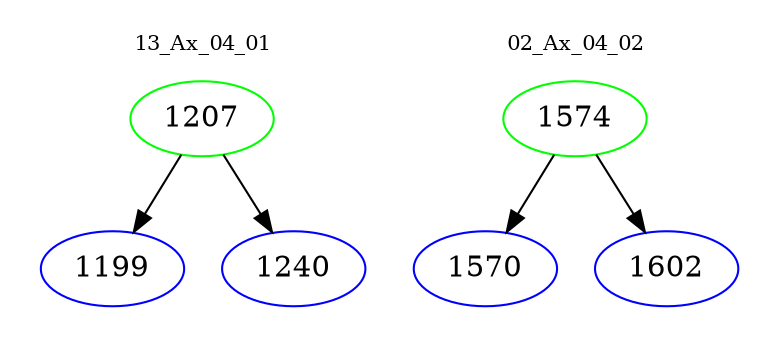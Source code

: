digraph{
subgraph cluster_0 {
color = white
label = "13_Ax_04_01";
fontsize=10;
T0_1207 [label="1207", color="green"]
T0_1207 -> T0_1199 [color="black"]
T0_1199 [label="1199", color="blue"]
T0_1207 -> T0_1240 [color="black"]
T0_1240 [label="1240", color="blue"]
}
subgraph cluster_1 {
color = white
label = "02_Ax_04_02";
fontsize=10;
T1_1574 [label="1574", color="green"]
T1_1574 -> T1_1570 [color="black"]
T1_1570 [label="1570", color="blue"]
T1_1574 -> T1_1602 [color="black"]
T1_1602 [label="1602", color="blue"]
}
}
